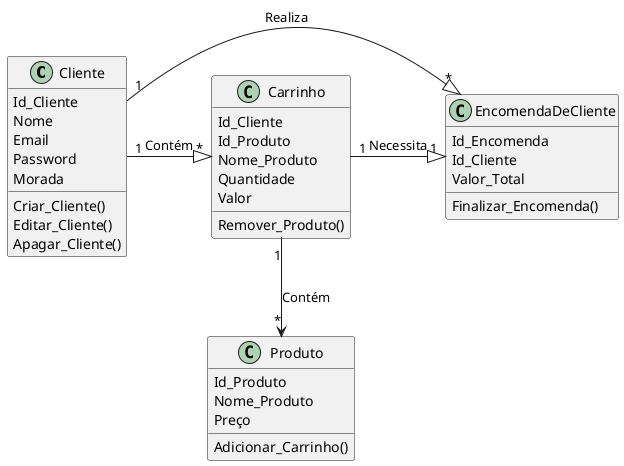 @startuml
'https://plantuml.com/sequence-diagram

class Cliente{
Id_Cliente
Nome
Email
Password
Morada

Criar_Cliente()
Editar_Cliente()
Apagar_Cliente()
}
class Carrinho{
Id_Cliente
Id_Produto
Nome_Produto
Quantidade
Valor

Remover_Produto()
}
class EncomendaDeCliente{
Id_Encomenda
Id_Cliente
Valor_Total

Finalizar_Encomenda()
}
class Produto{
Id_Produto
Nome_Produto
Preço

Adicionar_Carrinho()
}


Cliente "1"-|> "*"Carrinho : Contém
Cliente "1"-|> "*" EncomendaDeCliente : Realiza
Carrinho "1"-|> "1" EncomendaDeCliente : Necessita
Carrinho "1"--> "*" Produto : Contém
@enduml
